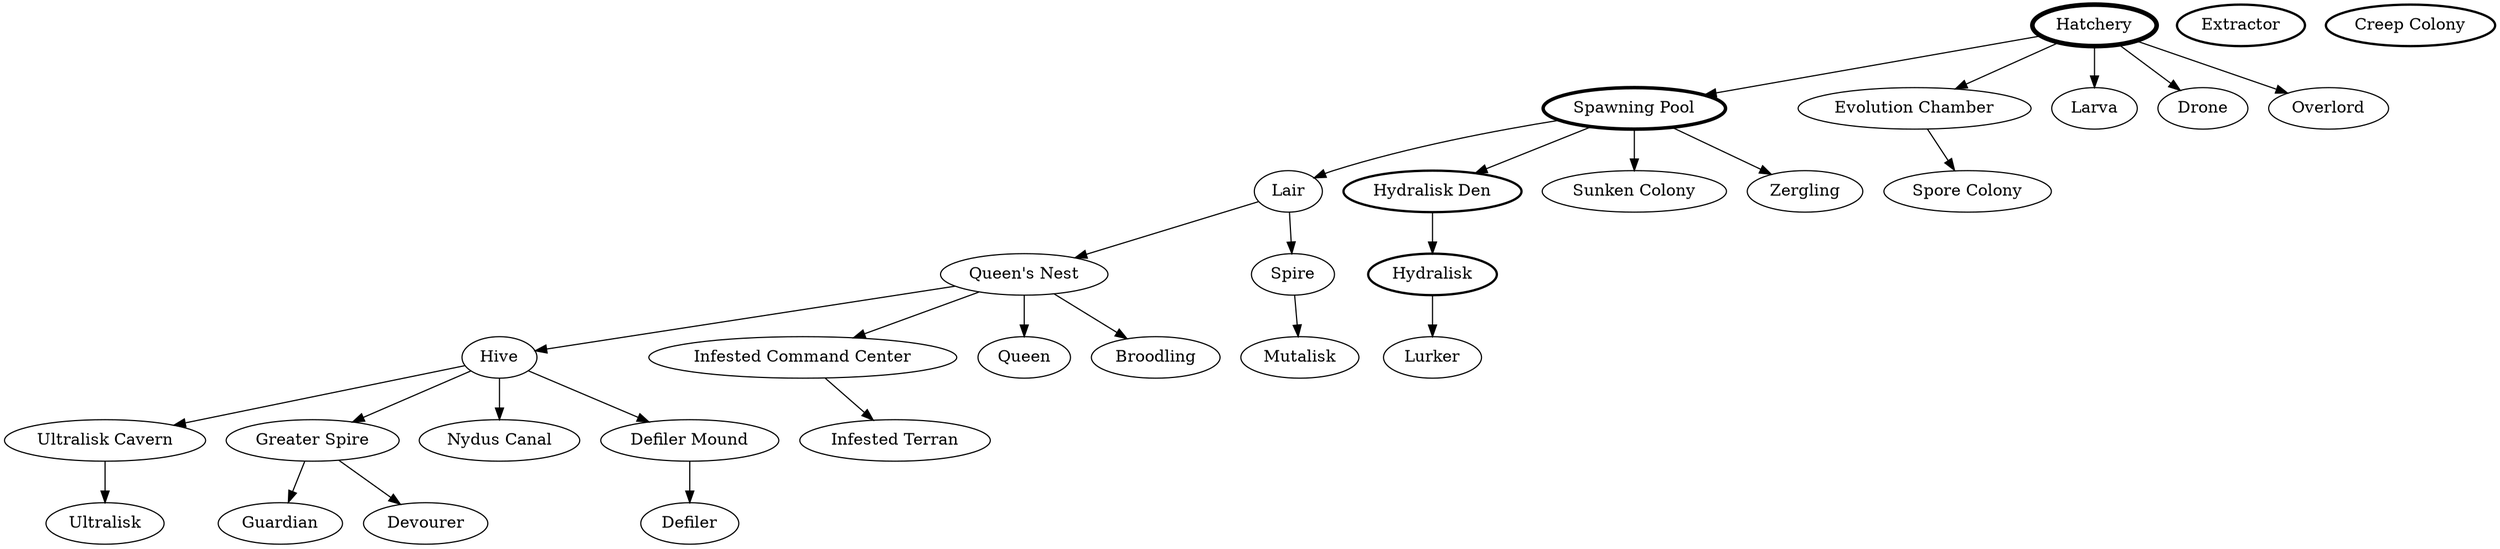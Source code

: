 digraph G {
0 [depth=0, label=Hatchery, penwidth=4, strength=4, x=0, y=0, z=0];
1 [depth=2147483647, label=Extractor, penwidth=2, strength=2, x=0, y=0, z=0];
2 [depth=2147483647, label="Creep Colony", penwidth=2, strength=2, x=0, y=0, z=0];
3 [depth=1, label="Spawning Pool", penwidth=3, strength=3, x=0, y=0, z=0];
4 [depth=1, label="Evolution Chamber", penwidth=1, strength=1, x=0, y=0, z=0];
5 [depth=1, label=Larva, penwidth=1, strength=1, x=0, y=0, z=0];
6 [depth=1, label=Drone, penwidth=1, strength=1, x=0, y=0, z=0];
7 [depth=1, label=Overlord, penwidth=1, strength=1, x=0, y=0, z=0];
8 [depth=2, label="Spore Colony", penwidth=1, strength=1, x=0, y=0, z=0];
9 [depth=2, label=Lair, penwidth=1, strength=1, x=0, y=0, z=0];
10 [depth=2, label="Hydralisk Den", penwidth=2, strength=2, x=0, y=0, z=0];
11 [depth=2, label="Sunken Colony", penwidth=1, strength=1, x=0, y=0, z=0];
12 [depth=2, label=Zergling, penwidth=1, strength=1, x=0, y=0, z=0];
13 [depth=3, label="Queen's Nest", penwidth=1, strength=1, x=0, y=0, z=0];
14 [depth=3, label=Spire, penwidth=1, strength=1, x=0, y=0, z=0];
15 [depth=3, label=Hydralisk, penwidth=2, strength=2, x=0, y=0, z=0];
16 [depth=4, label=Hive, penwidth=1, strength=1, x=0, y=0, z=0];
17 [depth=4, label="Infested Command Center", penwidth=1, strength=1, x=0, y=0, z=0];
18 [depth=4, label=Queen, penwidth=1, strength=1, x=0, y=0, z=0];
19 [depth=4, label=Broodling, penwidth=1, strength=1, x=0, y=0, z=0];
20 [depth=4, label=Mutalisk, penwidth=1, strength=1, x=0, y=0, z=0];
21 [depth=4, label=Lurker, penwidth=1, strength=1, x=0, y=0, z=0];
22 [depth=5, label="Ultralisk Cavern", penwidth=1, strength=1, x=0, y=0, z=0];
23 [depth=5, label="Greater Spire", penwidth=1, strength=1, x=0, y=0, z=0];
24 [depth=5, label="Nydus Canal", penwidth=1, strength=1, x=0, y=0, z=0];
25 [depth=5, label="Defiler Mound", penwidth=1, strength=1, x=0, y=0, z=0];
26 [depth=5, label="Infested Terran", penwidth=1, strength=1, x=0, y=0, z=0];
27 [depth=6, label=Ultralisk, penwidth=1, strength=1, x=0, y=0, z=0];
28 [depth=6, label=Guardian, penwidth=1, strength=1, x=0, y=0, z=0];
29 [depth=6, label=Devourer, penwidth=1, strength=1, x=0, y=0, z=0];
30 [depth=6, label=Defiler, penwidth=1, strength=1, x=0, y=0, z=0];
0->3 ;
0->4 ;
0->5 ;
0->7 ;
0->6 ;
4->8 ;
3->9 ;
3->10 ;
3->11 ;
3->12 ;
9->13 ;
9->14 ;
10->15 ;
13->16 ;
13->17 ;
13->18 ;
13->19 ;
14->20 ;
15->21 ;
16->22 ;
16->23 ;
16->24 ;
16->25 ;
17->26 ;
22->27 ;
23->28 ;
23->29 ;
25->30 ;
}

